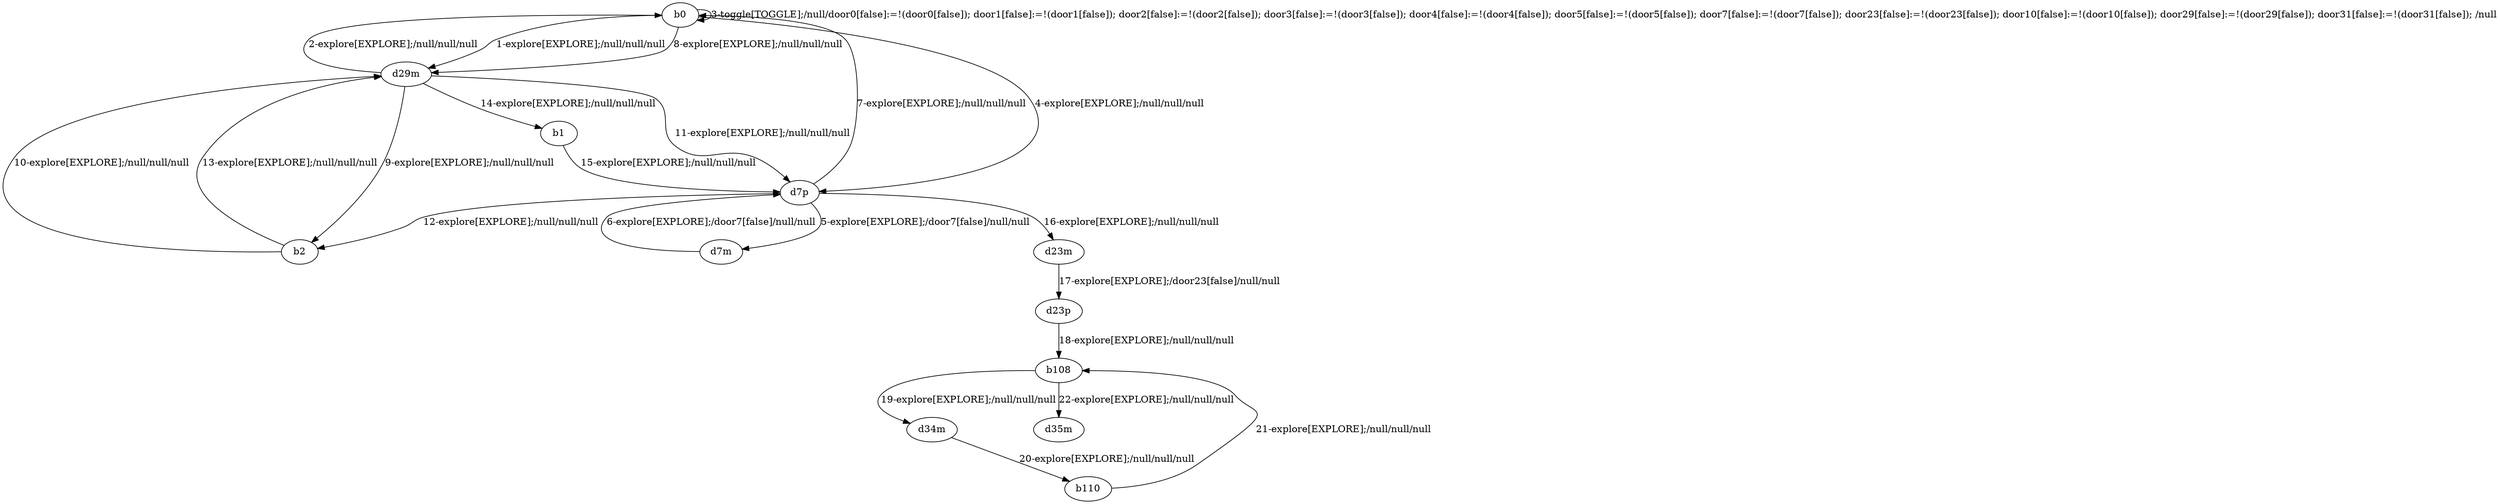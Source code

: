 # Total number of goals covered by this test: 1
# d7m --> d7p

digraph g {
"b0" -> "d29m" [label = "1-explore[EXPLORE];/null/null/null"];
"d29m" -> "b0" [label = "2-explore[EXPLORE];/null/null/null"];
"b0" -> "b0" [label = "3-toggle[TOGGLE];/null/door0[false]:=!(door0[false]); door1[false]:=!(door1[false]); door2[false]:=!(door2[false]); door3[false]:=!(door3[false]); door4[false]:=!(door4[false]); door5[false]:=!(door5[false]); door7[false]:=!(door7[false]); door23[false]:=!(door23[false]); door10[false]:=!(door10[false]); door29[false]:=!(door29[false]); door31[false]:=!(door31[false]); /null"];
"b0" -> "d7p" [label = "4-explore[EXPLORE];/null/null/null"];
"d7p" -> "d7m" [label = "5-explore[EXPLORE];/door7[false]/null/null"];
"d7m" -> "d7p" [label = "6-explore[EXPLORE];/door7[false]/null/null"];
"d7p" -> "b0" [label = "7-explore[EXPLORE];/null/null/null"];
"b0" -> "d29m" [label = "8-explore[EXPLORE];/null/null/null"];
"d29m" -> "b2" [label = "9-explore[EXPLORE];/null/null/null"];
"b2" -> "d29m" [label = "10-explore[EXPLORE];/null/null/null"];
"d29m" -> "d7p" [label = "11-explore[EXPLORE];/null/null/null"];
"d7p" -> "b2" [label = "12-explore[EXPLORE];/null/null/null"];
"b2" -> "d29m" [label = "13-explore[EXPLORE];/null/null/null"];
"d29m" -> "b1" [label = "14-explore[EXPLORE];/null/null/null"];
"b1" -> "d7p" [label = "15-explore[EXPLORE];/null/null/null"];
"d7p" -> "d23m" [label = "16-explore[EXPLORE];/null/null/null"];
"d23m" -> "d23p" [label = "17-explore[EXPLORE];/door23[false]/null/null"];
"d23p" -> "b108" [label = "18-explore[EXPLORE];/null/null/null"];
"b108" -> "d34m" [label = "19-explore[EXPLORE];/null/null/null"];
"d34m" -> "b110" [label = "20-explore[EXPLORE];/null/null/null"];
"b110" -> "b108" [label = "21-explore[EXPLORE];/null/null/null"];
"b108" -> "d35m" [label = "22-explore[EXPLORE];/null/null/null"];
}